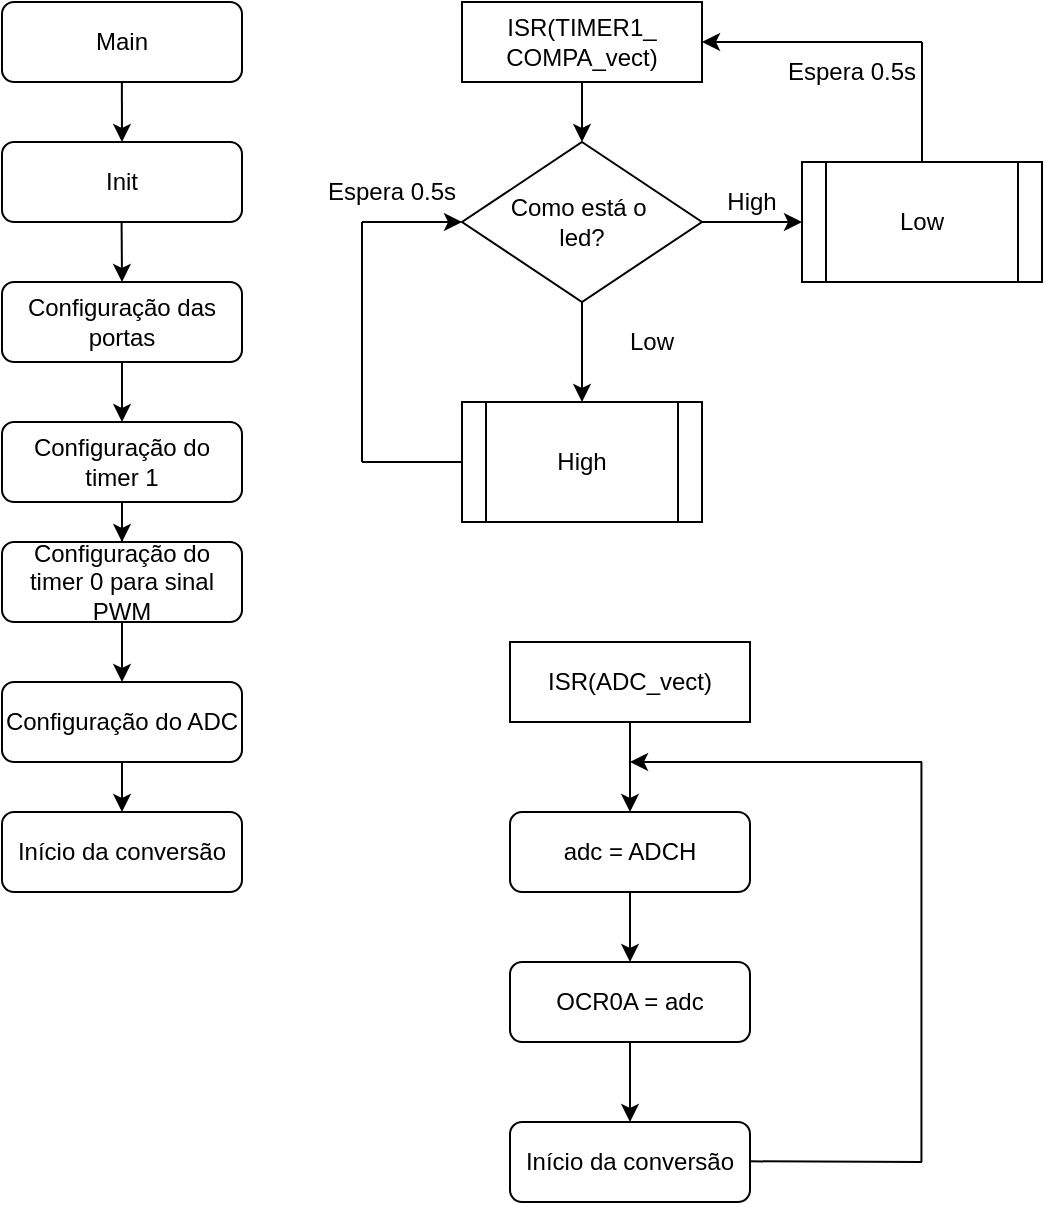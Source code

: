 <mxfile version="24.7.17">
  <diagram id="C5RBs43oDa-KdzZeNtuy" name="Page-1">
    <mxGraphModel dx="989" dy="552" grid="1" gridSize="10" guides="1" tooltips="1" connect="1" arrows="1" fold="1" page="1" pageScale="1" pageWidth="827" pageHeight="1169" math="0" shadow="0">
      <root>
        <mxCell id="WIyWlLk6GJQsqaUBKTNV-0" />
        <mxCell id="WIyWlLk6GJQsqaUBKTNV-1" parent="WIyWlLk6GJQsqaUBKTNV-0" />
        <mxCell id="WIyWlLk6GJQsqaUBKTNV-3" value="Main" style="rounded=1;whiteSpace=wrap;html=1;fontSize=12;glass=0;strokeWidth=1;shadow=0;" parent="WIyWlLk6GJQsqaUBKTNV-1" vertex="1">
          <mxGeometry x="100" width="120" height="40" as="geometry" />
        </mxCell>
        <mxCell id="JKsnpOB6v6STWGNJbgHz-11" value="" style="endArrow=classic;html=1;rounded=0;entryX=0.5;entryY=0;entryDx=0;entryDy=0;" edge="1" parent="WIyWlLk6GJQsqaUBKTNV-1" target="JKsnpOB6v6STWGNJbgHz-13">
          <mxGeometry width="50" height="50" relative="1" as="geometry">
            <mxPoint x="159.93" y="40" as="sourcePoint" />
            <mxPoint x="159.93" y="90" as="targetPoint" />
          </mxGeometry>
        </mxCell>
        <mxCell id="JKsnpOB6v6STWGNJbgHz-13" value="Init" style="rounded=1;whiteSpace=wrap;html=1;" vertex="1" parent="WIyWlLk6GJQsqaUBKTNV-1">
          <mxGeometry x="100" y="70" width="120" height="40" as="geometry" />
        </mxCell>
        <mxCell id="JKsnpOB6v6STWGNJbgHz-14" value="" style="endArrow=classic;html=1;rounded=0;entryX=0.5;entryY=0;entryDx=0;entryDy=0;" edge="1" parent="WIyWlLk6GJQsqaUBKTNV-1" target="JKsnpOB6v6STWGNJbgHz-15">
          <mxGeometry width="50" height="50" relative="1" as="geometry">
            <mxPoint x="159.8" y="110" as="sourcePoint" />
            <mxPoint x="159.8" y="160" as="targetPoint" />
          </mxGeometry>
        </mxCell>
        <mxCell id="JKsnpOB6v6STWGNJbgHz-51" value="" style="edgeStyle=orthogonalEdgeStyle;rounded=0;orthogonalLoop=1;jettySize=auto;html=1;" edge="1" parent="WIyWlLk6GJQsqaUBKTNV-1" source="JKsnpOB6v6STWGNJbgHz-15" target="JKsnpOB6v6STWGNJbgHz-17">
          <mxGeometry relative="1" as="geometry" />
        </mxCell>
        <mxCell id="JKsnpOB6v6STWGNJbgHz-15" value="Configuração das portas" style="rounded=1;whiteSpace=wrap;html=1;" vertex="1" parent="WIyWlLk6GJQsqaUBKTNV-1">
          <mxGeometry x="100" y="140" width="120" height="40" as="geometry" />
        </mxCell>
        <mxCell id="JKsnpOB6v6STWGNJbgHz-52" value="" style="edgeStyle=orthogonalEdgeStyle;rounded=0;orthogonalLoop=1;jettySize=auto;html=1;" edge="1" parent="WIyWlLk6GJQsqaUBKTNV-1" source="JKsnpOB6v6STWGNJbgHz-17" target="JKsnpOB6v6STWGNJbgHz-39">
          <mxGeometry relative="1" as="geometry" />
        </mxCell>
        <mxCell id="JKsnpOB6v6STWGNJbgHz-17" value="Configuração do timer 1" style="rounded=1;whiteSpace=wrap;html=1;" vertex="1" parent="WIyWlLk6GJQsqaUBKTNV-1">
          <mxGeometry x="100" y="210" width="120" height="40" as="geometry" />
        </mxCell>
        <mxCell id="JKsnpOB6v6STWGNJbgHz-56" value="" style="edgeStyle=orthogonalEdgeStyle;rounded=0;orthogonalLoop=1;jettySize=auto;html=1;" edge="1" parent="WIyWlLk6GJQsqaUBKTNV-1" source="JKsnpOB6v6STWGNJbgHz-21" target="JKsnpOB6v6STWGNJbgHz-22">
          <mxGeometry relative="1" as="geometry" />
        </mxCell>
        <mxCell id="JKsnpOB6v6STWGNJbgHz-21" value="ISR(TIMER1_&lt;div&gt;COMPA_vect)&lt;/div&gt;" style="rounded=0;whiteSpace=wrap;html=1;" vertex="1" parent="WIyWlLk6GJQsqaUBKTNV-1">
          <mxGeometry x="330" width="120" height="40" as="geometry" />
        </mxCell>
        <mxCell id="JKsnpOB6v6STWGNJbgHz-57" value="" style="edgeStyle=orthogonalEdgeStyle;rounded=0;orthogonalLoop=1;jettySize=auto;html=1;" edge="1" parent="WIyWlLk6GJQsqaUBKTNV-1" source="JKsnpOB6v6STWGNJbgHz-22" target="JKsnpOB6v6STWGNJbgHz-27">
          <mxGeometry relative="1" as="geometry" />
        </mxCell>
        <mxCell id="JKsnpOB6v6STWGNJbgHz-61" value="" style="edgeStyle=orthogonalEdgeStyle;rounded=0;orthogonalLoop=1;jettySize=auto;html=1;" edge="1" parent="WIyWlLk6GJQsqaUBKTNV-1" source="JKsnpOB6v6STWGNJbgHz-22" target="JKsnpOB6v6STWGNJbgHz-32">
          <mxGeometry relative="1" as="geometry" />
        </mxCell>
        <mxCell id="JKsnpOB6v6STWGNJbgHz-22" value="Como está o&amp;nbsp;&lt;div&gt;led?&lt;/div&gt;" style="rhombus;whiteSpace=wrap;html=1;" vertex="1" parent="WIyWlLk6GJQsqaUBKTNV-1">
          <mxGeometry x="330" y="70" width="120" height="80" as="geometry" />
        </mxCell>
        <mxCell id="JKsnpOB6v6STWGNJbgHz-25" value="High" style="text;html=1;align=center;verticalAlign=middle;whiteSpace=wrap;rounded=0;" vertex="1" parent="WIyWlLk6GJQsqaUBKTNV-1">
          <mxGeometry x="450" y="90" width="50" height="20" as="geometry" />
        </mxCell>
        <mxCell id="JKsnpOB6v6STWGNJbgHz-27" value="Low" style="shape=process;whiteSpace=wrap;html=1;backgroundOutline=1;" vertex="1" parent="WIyWlLk6GJQsqaUBKTNV-1">
          <mxGeometry x="500" y="80" width="120" height="60" as="geometry" />
        </mxCell>
        <mxCell id="JKsnpOB6v6STWGNJbgHz-32" value="High" style="shape=process;whiteSpace=wrap;html=1;backgroundOutline=1;" vertex="1" parent="WIyWlLk6GJQsqaUBKTNV-1">
          <mxGeometry x="330" y="200" width="120" height="60" as="geometry" />
        </mxCell>
        <mxCell id="JKsnpOB6v6STWGNJbgHz-33" value="Low" style="text;html=1;align=center;verticalAlign=middle;whiteSpace=wrap;rounded=0;" vertex="1" parent="WIyWlLk6GJQsqaUBKTNV-1">
          <mxGeometry x="400" y="160" width="50" height="20" as="geometry" />
        </mxCell>
        <mxCell id="JKsnpOB6v6STWGNJbgHz-36" value="Espera 0.5s" style="text;html=1;align=center;verticalAlign=middle;whiteSpace=wrap;rounded=0;" vertex="1" parent="WIyWlLk6GJQsqaUBKTNV-1">
          <mxGeometry x="490" y="20" width="70" height="30" as="geometry" />
        </mxCell>
        <mxCell id="JKsnpOB6v6STWGNJbgHz-37" value="Espera 0.5s" style="text;html=1;align=center;verticalAlign=middle;whiteSpace=wrap;rounded=0;" vertex="1" parent="WIyWlLk6GJQsqaUBKTNV-1">
          <mxGeometry x="260" y="80" width="70" height="30" as="geometry" />
        </mxCell>
        <mxCell id="JKsnpOB6v6STWGNJbgHz-53" value="" style="edgeStyle=orthogonalEdgeStyle;rounded=0;orthogonalLoop=1;jettySize=auto;html=1;" edge="1" parent="WIyWlLk6GJQsqaUBKTNV-1" source="JKsnpOB6v6STWGNJbgHz-39" target="JKsnpOB6v6STWGNJbgHz-43">
          <mxGeometry relative="1" as="geometry" />
        </mxCell>
        <mxCell id="JKsnpOB6v6STWGNJbgHz-39" value="Configuração do timer 0 para sinal PWM" style="rounded=1;whiteSpace=wrap;html=1;" vertex="1" parent="WIyWlLk6GJQsqaUBKTNV-1">
          <mxGeometry x="100" y="270" width="120" height="40" as="geometry" />
        </mxCell>
        <mxCell id="JKsnpOB6v6STWGNJbgHz-55" value="" style="edgeStyle=orthogonalEdgeStyle;rounded=0;orthogonalLoop=1;jettySize=auto;html=1;" edge="1" parent="WIyWlLk6GJQsqaUBKTNV-1" source="JKsnpOB6v6STWGNJbgHz-43" target="JKsnpOB6v6STWGNJbgHz-54">
          <mxGeometry relative="1" as="geometry" />
        </mxCell>
        <mxCell id="JKsnpOB6v6STWGNJbgHz-43" value="Configuração do ADC" style="rounded=1;whiteSpace=wrap;html=1;" vertex="1" parent="WIyWlLk6GJQsqaUBKTNV-1">
          <mxGeometry x="100" y="340" width="120" height="40" as="geometry" />
        </mxCell>
        <mxCell id="JKsnpOB6v6STWGNJbgHz-54" value="Início da conversão" style="rounded=1;whiteSpace=wrap;html=1;" vertex="1" parent="WIyWlLk6GJQsqaUBKTNV-1">
          <mxGeometry x="100" y="405" width="120" height="40" as="geometry" />
        </mxCell>
        <mxCell id="JKsnpOB6v6STWGNJbgHz-59" value="" style="endArrow=none;html=1;rounded=0;" edge="1" parent="WIyWlLk6GJQsqaUBKTNV-1">
          <mxGeometry width="50" height="50" relative="1" as="geometry">
            <mxPoint x="560" y="80" as="sourcePoint" />
            <mxPoint x="560" y="20" as="targetPoint" />
          </mxGeometry>
        </mxCell>
        <mxCell id="JKsnpOB6v6STWGNJbgHz-60" value="" style="endArrow=classic;html=1;rounded=0;entryX=1;entryY=0.5;entryDx=0;entryDy=0;" edge="1" parent="WIyWlLk6GJQsqaUBKTNV-1" target="JKsnpOB6v6STWGNJbgHz-21">
          <mxGeometry width="50" height="50" relative="1" as="geometry">
            <mxPoint x="560" y="20" as="sourcePoint" />
            <mxPoint x="610" y="-30" as="targetPoint" />
          </mxGeometry>
        </mxCell>
        <mxCell id="JKsnpOB6v6STWGNJbgHz-62" value="" style="endArrow=none;html=1;rounded=0;" edge="1" parent="WIyWlLk6GJQsqaUBKTNV-1">
          <mxGeometry width="50" height="50" relative="1" as="geometry">
            <mxPoint x="280" y="230" as="sourcePoint" />
            <mxPoint x="330" y="230" as="targetPoint" />
          </mxGeometry>
        </mxCell>
        <mxCell id="JKsnpOB6v6STWGNJbgHz-63" value="" style="endArrow=none;html=1;rounded=0;" edge="1" parent="WIyWlLk6GJQsqaUBKTNV-1">
          <mxGeometry width="50" height="50" relative="1" as="geometry">
            <mxPoint x="280" y="230" as="sourcePoint" />
            <mxPoint x="280" y="110" as="targetPoint" />
          </mxGeometry>
        </mxCell>
        <mxCell id="JKsnpOB6v6STWGNJbgHz-64" value="" style="endArrow=classic;html=1;rounded=0;" edge="1" parent="WIyWlLk6GJQsqaUBKTNV-1">
          <mxGeometry width="50" height="50" relative="1" as="geometry">
            <mxPoint x="280" y="110" as="sourcePoint" />
            <mxPoint x="330" y="110" as="targetPoint" />
          </mxGeometry>
        </mxCell>
        <mxCell id="JKsnpOB6v6STWGNJbgHz-81" value="" style="edgeStyle=orthogonalEdgeStyle;rounded=0;orthogonalLoop=1;jettySize=auto;html=1;" edge="1" parent="WIyWlLk6GJQsqaUBKTNV-1" source="JKsnpOB6v6STWGNJbgHz-79" target="JKsnpOB6v6STWGNJbgHz-80">
          <mxGeometry relative="1" as="geometry" />
        </mxCell>
        <mxCell id="JKsnpOB6v6STWGNJbgHz-79" value="ISR(ADC&lt;span style=&quot;background-color: initial;&quot;&gt;_vect)&lt;/span&gt;" style="rounded=0;whiteSpace=wrap;html=1;" vertex="1" parent="WIyWlLk6GJQsqaUBKTNV-1">
          <mxGeometry x="354" y="320" width="120" height="40" as="geometry" />
        </mxCell>
        <mxCell id="JKsnpOB6v6STWGNJbgHz-83" value="" style="edgeStyle=orthogonalEdgeStyle;rounded=0;orthogonalLoop=1;jettySize=auto;html=1;" edge="1" parent="WIyWlLk6GJQsqaUBKTNV-1" source="JKsnpOB6v6STWGNJbgHz-80" target="JKsnpOB6v6STWGNJbgHz-82">
          <mxGeometry relative="1" as="geometry" />
        </mxCell>
        <mxCell id="JKsnpOB6v6STWGNJbgHz-80" value="adc = ADCH" style="rounded=1;whiteSpace=wrap;html=1;" vertex="1" parent="WIyWlLk6GJQsqaUBKTNV-1">
          <mxGeometry x="354" y="405" width="120" height="40" as="geometry" />
        </mxCell>
        <mxCell id="JKsnpOB6v6STWGNJbgHz-85" value="" style="edgeStyle=orthogonalEdgeStyle;rounded=0;orthogonalLoop=1;jettySize=auto;html=1;" edge="1" parent="WIyWlLk6GJQsqaUBKTNV-1" source="JKsnpOB6v6STWGNJbgHz-82" target="JKsnpOB6v6STWGNJbgHz-84">
          <mxGeometry relative="1" as="geometry" />
        </mxCell>
        <mxCell id="JKsnpOB6v6STWGNJbgHz-82" value="OCR0A = adc" style="rounded=1;whiteSpace=wrap;html=1;" vertex="1" parent="WIyWlLk6GJQsqaUBKTNV-1">
          <mxGeometry x="354" y="480" width="120" height="40" as="geometry" />
        </mxCell>
        <mxCell id="JKsnpOB6v6STWGNJbgHz-84" value="Início da conversão" style="rounded=1;whiteSpace=wrap;html=1;" vertex="1" parent="WIyWlLk6GJQsqaUBKTNV-1">
          <mxGeometry x="354" y="560" width="120" height="40" as="geometry" />
        </mxCell>
        <mxCell id="JKsnpOB6v6STWGNJbgHz-86" value="" style="endArrow=none;html=1;rounded=0;" edge="1" parent="WIyWlLk6GJQsqaUBKTNV-1">
          <mxGeometry width="50" height="50" relative="1" as="geometry">
            <mxPoint x="474" y="579.66" as="sourcePoint" />
            <mxPoint x="560" y="580" as="targetPoint" />
          </mxGeometry>
        </mxCell>
        <mxCell id="JKsnpOB6v6STWGNJbgHz-87" value="" style="endArrow=none;html=1;rounded=0;" edge="1" parent="WIyWlLk6GJQsqaUBKTNV-1">
          <mxGeometry width="50" height="50" relative="1" as="geometry">
            <mxPoint x="559.72" y="580" as="sourcePoint" />
            <mxPoint x="559.72" y="380" as="targetPoint" />
          </mxGeometry>
        </mxCell>
        <mxCell id="JKsnpOB6v6STWGNJbgHz-88" value="" style="endArrow=classic;html=1;rounded=0;" edge="1" parent="WIyWlLk6GJQsqaUBKTNV-1">
          <mxGeometry width="50" height="50" relative="1" as="geometry">
            <mxPoint x="560" y="380" as="sourcePoint" />
            <mxPoint x="414" y="380" as="targetPoint" />
          </mxGeometry>
        </mxCell>
      </root>
    </mxGraphModel>
  </diagram>
</mxfile>
